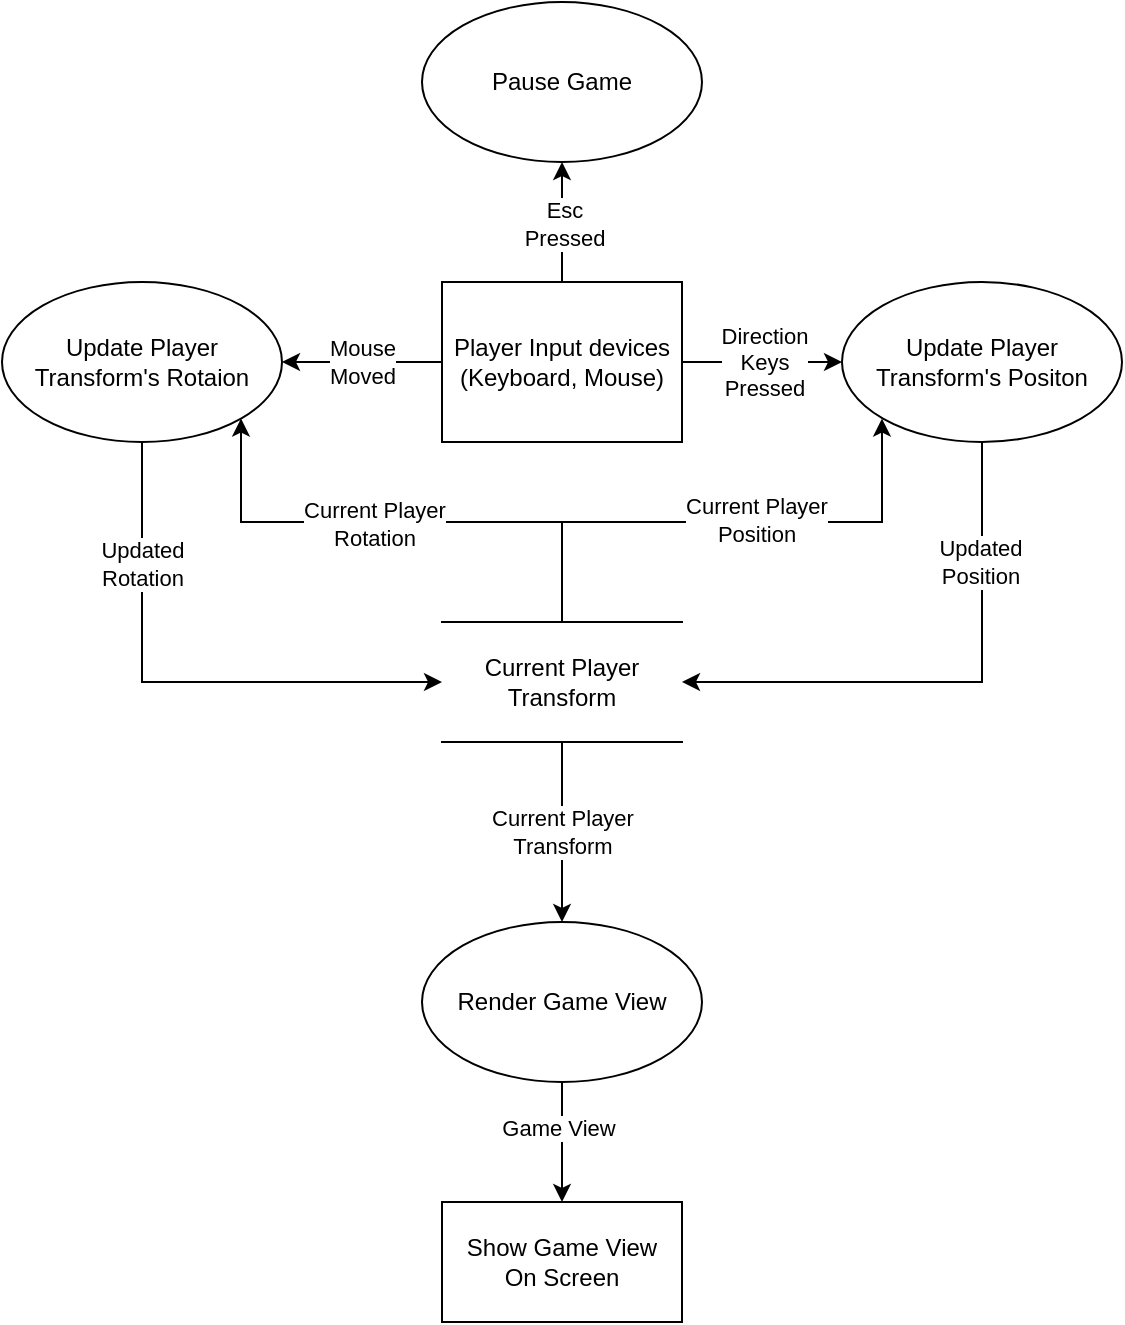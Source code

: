 <mxfile version="20.8.20" type="device"><diagram name="Page-1" id="4CHZcR78nhPmd1Bewqvt"><mxGraphModel dx="1990" dy="1235" grid="1" gridSize="10" guides="1" tooltips="1" connect="1" arrows="1" fold="1" page="1" pageScale="1" pageWidth="827" pageHeight="1169" math="0" shadow="0"><root><mxCell id="0"/><mxCell id="1" parent="0"/><mxCell id="yNDayMu4BkfJ9jDqPbMG-5" value="" style="edgeStyle=orthogonalEdgeStyle;rounded=0;orthogonalLoop=1;jettySize=auto;html=1;" edge="1" parent="1" source="yNDayMu4BkfJ9jDqPbMG-1" target="yNDayMu4BkfJ9jDqPbMG-4"><mxGeometry relative="1" as="geometry"/></mxCell><mxCell id="yNDayMu4BkfJ9jDqPbMG-6" value="Direction&lt;br&gt;Keys&lt;br&gt;Pressed" style="edgeLabel;html=1;align=center;verticalAlign=middle;resizable=0;points=[];" vertex="1" connectable="0" parent="yNDayMu4BkfJ9jDqPbMG-5"><mxGeometry x="-0.143" relative="1" as="geometry"><mxPoint x="6" as="offset"/></mxGeometry></mxCell><mxCell id="yNDayMu4BkfJ9jDqPbMG-8" value="" style="edgeStyle=orthogonalEdgeStyle;rounded=0;orthogonalLoop=1;jettySize=auto;html=1;" edge="1" parent="1" source="yNDayMu4BkfJ9jDqPbMG-1" target="yNDayMu4BkfJ9jDqPbMG-7"><mxGeometry relative="1" as="geometry"/></mxCell><mxCell id="yNDayMu4BkfJ9jDqPbMG-9" value="Mouse&lt;br&gt;Moved" style="edgeLabel;html=1;align=center;verticalAlign=middle;resizable=0;points=[];" vertex="1" connectable="0" parent="yNDayMu4BkfJ9jDqPbMG-8"><mxGeometry x="-0.18" y="-1" relative="1" as="geometry"><mxPoint x="-7" y="1" as="offset"/></mxGeometry></mxCell><mxCell id="yNDayMu4BkfJ9jDqPbMG-12" value="" style="edgeStyle=orthogonalEdgeStyle;rounded=0;orthogonalLoop=1;jettySize=auto;html=1;" edge="1" parent="1" source="yNDayMu4BkfJ9jDqPbMG-1" target="yNDayMu4BkfJ9jDqPbMG-11"><mxGeometry relative="1" as="geometry"/></mxCell><mxCell id="yNDayMu4BkfJ9jDqPbMG-13" value="Esc&lt;br&gt;Pressed" style="edgeLabel;html=1;align=center;verticalAlign=middle;resizable=0;points=[];" vertex="1" connectable="0" parent="yNDayMu4BkfJ9jDqPbMG-12"><mxGeometry x="-0.033" y="-1" relative="1" as="geometry"><mxPoint as="offset"/></mxGeometry></mxCell><mxCell id="yNDayMu4BkfJ9jDqPbMG-1" value="Player Input devices&lt;br&gt;(Keyboard, Mouse)" style="rounded=0;whiteSpace=wrap;html=1;" vertex="1" parent="1"><mxGeometry x="360" y="200" width="120" height="80" as="geometry"/></mxCell><mxCell id="yNDayMu4BkfJ9jDqPbMG-30" style="edgeStyle=orthogonalEdgeStyle;rounded=0;orthogonalLoop=1;jettySize=auto;html=1;entryX=1;entryY=0.5;entryDx=0;entryDy=0;" edge="1" parent="1" source="yNDayMu4BkfJ9jDqPbMG-4" target="yNDayMu4BkfJ9jDqPbMG-26"><mxGeometry relative="1" as="geometry"><Array as="points"><mxPoint x="630" y="400"/></Array></mxGeometry></mxCell><mxCell id="yNDayMu4BkfJ9jDqPbMG-34" value="Updated&lt;br&gt;Position" style="edgeLabel;html=1;align=center;verticalAlign=middle;resizable=0;points=[];" vertex="1" connectable="0" parent="yNDayMu4BkfJ9jDqPbMG-30"><mxGeometry x="-0.556" y="-1" relative="1" as="geometry"><mxPoint as="offset"/></mxGeometry></mxCell><mxCell id="yNDayMu4BkfJ9jDqPbMG-4" value="Update Player&lt;br&gt;Transform's Positon" style="ellipse;whiteSpace=wrap;html=1;rounded=0;" vertex="1" parent="1"><mxGeometry x="560" y="200" width="140" height="80" as="geometry"/></mxCell><mxCell id="yNDayMu4BkfJ9jDqPbMG-31" style="edgeStyle=orthogonalEdgeStyle;rounded=0;orthogonalLoop=1;jettySize=auto;html=1;entryX=0;entryY=0.5;entryDx=0;entryDy=0;" edge="1" parent="1" source="yNDayMu4BkfJ9jDqPbMG-7" target="yNDayMu4BkfJ9jDqPbMG-26"><mxGeometry relative="1" as="geometry"><Array as="points"><mxPoint x="210" y="400"/></Array></mxGeometry></mxCell><mxCell id="yNDayMu4BkfJ9jDqPbMG-33" value="Updated&lt;br&gt;Rotation" style="edgeLabel;html=1;align=center;verticalAlign=middle;resizable=0;points=[];" vertex="1" connectable="0" parent="yNDayMu4BkfJ9jDqPbMG-31"><mxGeometry x="-0.551" relative="1" as="geometry"><mxPoint as="offset"/></mxGeometry></mxCell><mxCell id="yNDayMu4BkfJ9jDqPbMG-7" value="Update Player&lt;br style=&quot;border-color: var(--border-color);&quot;&gt;Transform's Rotaion" style="ellipse;whiteSpace=wrap;html=1;rounded=0;" vertex="1" parent="1"><mxGeometry x="140" y="200" width="140" height="80" as="geometry"/></mxCell><mxCell id="yNDayMu4BkfJ9jDqPbMG-11" value="Pause Game" style="ellipse;whiteSpace=wrap;html=1;rounded=0;" vertex="1" parent="1"><mxGeometry x="350" y="60" width="140" height="80" as="geometry"/></mxCell><mxCell id="yNDayMu4BkfJ9jDqPbMG-40" value="" style="edgeStyle=orthogonalEdgeStyle;rounded=0;orthogonalLoop=1;jettySize=auto;html=1;" edge="1" parent="1" source="yNDayMu4BkfJ9jDqPbMG-17" target="yNDayMu4BkfJ9jDqPbMG-39"><mxGeometry relative="1" as="geometry"/></mxCell><mxCell id="yNDayMu4BkfJ9jDqPbMG-42" value="Game View" style="edgeLabel;html=1;align=center;verticalAlign=middle;resizable=0;points=[];" vertex="1" connectable="0" parent="yNDayMu4BkfJ9jDqPbMG-40"><mxGeometry x="-0.249" y="-2" relative="1" as="geometry"><mxPoint as="offset"/></mxGeometry></mxCell><mxCell id="yNDayMu4BkfJ9jDqPbMG-17" value="Render Game View" style="ellipse;whiteSpace=wrap;html=1;rounded=0;" vertex="1" parent="1"><mxGeometry x="350" y="520" width="140" height="80" as="geometry"/></mxCell><mxCell id="yNDayMu4BkfJ9jDqPbMG-32" value="Current Player&lt;br&gt;Transform" style="edgeStyle=orthogonalEdgeStyle;rounded=0;orthogonalLoop=1;jettySize=auto;html=1;entryX=0.5;entryY=0;entryDx=0;entryDy=0;" edge="1" parent="1" source="yNDayMu4BkfJ9jDqPbMG-26" target="yNDayMu4BkfJ9jDqPbMG-17"><mxGeometry relative="1" as="geometry"><mxPoint as="offset"/></mxGeometry></mxCell><mxCell id="yNDayMu4BkfJ9jDqPbMG-35" style="edgeStyle=orthogonalEdgeStyle;rounded=0;orthogonalLoop=1;jettySize=auto;html=1;entryX=0;entryY=1;entryDx=0;entryDy=0;" edge="1" parent="1" source="yNDayMu4BkfJ9jDqPbMG-26" target="yNDayMu4BkfJ9jDqPbMG-4"><mxGeometry relative="1" as="geometry"><Array as="points"><mxPoint x="420" y="320"/><mxPoint x="580" y="320"/><mxPoint x="580" y="268"/></Array></mxGeometry></mxCell><mxCell id="yNDayMu4BkfJ9jDqPbMG-38" value="Current Player&lt;br&gt;Position" style="edgeLabel;html=1;align=center;verticalAlign=middle;resizable=0;points=[];" vertex="1" connectable="0" parent="yNDayMu4BkfJ9jDqPbMG-35"><mxGeometry x="0.116" y="1" relative="1" as="geometry"><mxPoint as="offset"/></mxGeometry></mxCell><mxCell id="yNDayMu4BkfJ9jDqPbMG-36" style="edgeStyle=orthogonalEdgeStyle;rounded=0;orthogonalLoop=1;jettySize=auto;html=1;entryX=1;entryY=1;entryDx=0;entryDy=0;" edge="1" parent="1" source="yNDayMu4BkfJ9jDqPbMG-26" target="yNDayMu4BkfJ9jDqPbMG-7"><mxGeometry relative="1" as="geometry"><Array as="points"><mxPoint x="420" y="320"/><mxPoint x="259" y="320"/></Array></mxGeometry></mxCell><mxCell id="yNDayMu4BkfJ9jDqPbMG-37" value="Current Player&lt;br&gt;Rotation" style="edgeLabel;html=1;align=center;verticalAlign=middle;resizable=0;points=[];" vertex="1" connectable="0" parent="yNDayMu4BkfJ9jDqPbMG-36"><mxGeometry x="0.104" y="1" relative="1" as="geometry"><mxPoint as="offset"/></mxGeometry></mxCell><mxCell id="yNDayMu4BkfJ9jDqPbMG-26" value="Current Player&lt;br&gt;Transform" style="shape=partialRectangle;whiteSpace=wrap;html=1;left=0;right=0;fillColor=none;" vertex="1" parent="1"><mxGeometry x="360" y="370" width="120" height="60" as="geometry"/></mxCell><mxCell id="yNDayMu4BkfJ9jDqPbMG-41" style="edgeStyle=orthogonalEdgeStyle;rounded=0;orthogonalLoop=1;jettySize=auto;html=1;exitX=0.5;exitY=0;exitDx=0;exitDy=0;" edge="1" parent="1" source="yNDayMu4BkfJ9jDqPbMG-39"><mxGeometry relative="1" as="geometry"><mxPoint x="420.261" y="680" as="targetPoint"/></mxGeometry></mxCell><mxCell id="yNDayMu4BkfJ9jDqPbMG-39" value="Show Game View&lt;br&gt;On Screen" style="rounded=0;whiteSpace=wrap;html=1;" vertex="1" parent="1"><mxGeometry x="360" y="660" width="120" height="60" as="geometry"/></mxCell></root></mxGraphModel></diagram></mxfile>